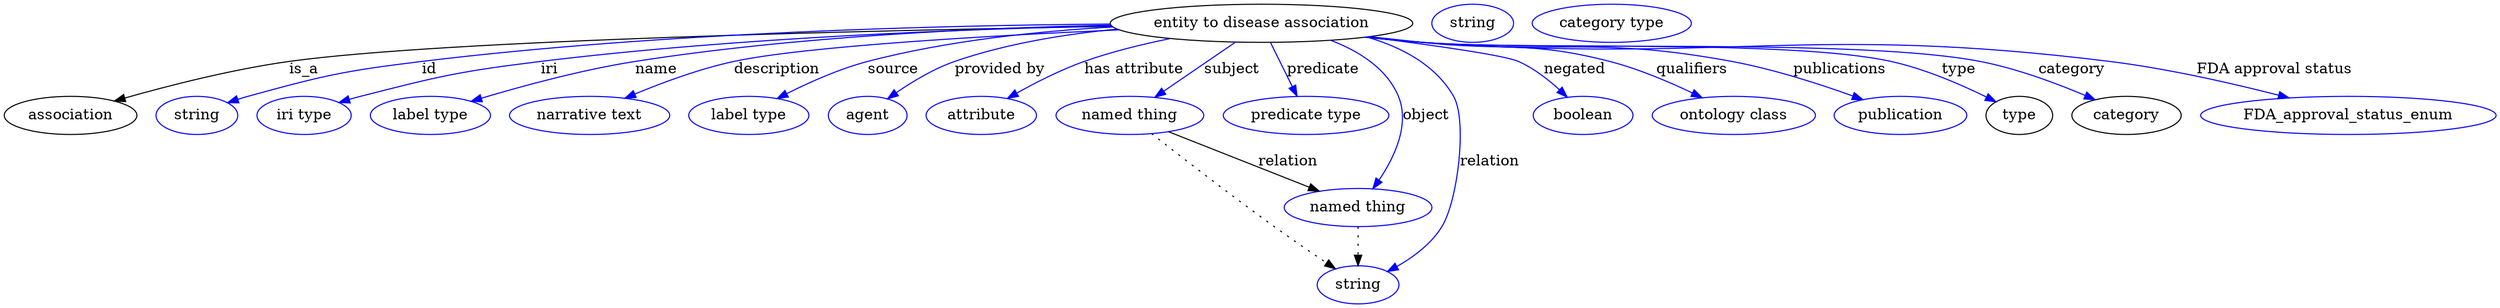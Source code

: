 digraph {
	graph [bb="0,0,2345.5,283"];
	node [label="\N"];
	"entity to disease association"	[height=0.5,
		label="entity to disease association",
		pos="1184.4,265",
		width=3.9538];
	association	[height=0.5,
		pos="62.394,178",
		width=1.7332];
	"entity to disease association" -> association	[label=is_a,
		lp="282.39,221.5",
		pos="e,103.74,191.62 1043.5,262.06 824.85,258.46 413.71,249.2 268.39,229 214.85,221.56 154.93,206.19 113.58,194.45"];
	id	[color=blue,
		height=0.5,
		label=string,
		pos="181.39,178",
		width=1.0652];
	"entity to disease association" -> id	[color=blue,
		label=id,
		lp="400.39,221.5",
		pos="e,210.37,190.01 1042,264.3 883.25,263.1 619.05,256.53 393.39,229 319.59,220 301.06,215.79 229.39,196 226.28,195.14 223.08,194.18 \
219.89,193.17",
		style=solid];
	iri	[color=blue,
		height=0.5,
		label="iri type",
		pos="282.39,178",
		width=1.2277];
	"entity to disease association" -> iri	[color=blue,
		label=iri,
		lp="513.39,221.5",
		pos="e,315.3,190.22 1043.1,262.48 905.43,259.64 690.37,251.61 505.39,229 429,219.66 409.95,215.12 335.39,196 332.02,195.13 328.54,194.17 \
325.05,193.16",
		style=solid];
	name	[color=blue,
		height=0.5,
		label="label type",
		pos="401.39,178",
		width=1.5707];
	"entity to disease association" -> name	[color=blue,
		label=name,
		lp="614.39,221.5",
		pos="e,439.74,191.29 1042.6,263.29 922.57,260.85 746.31,252.95 594.39,229 544.33,221.11 488.4,205.89 449.69,194.3",
		style=solid];
	description	[color=blue,
		height=0.5,
		label="narrative text",
		pos="551.39,178",
		width=2.0943];
	"entity to disease association" -> description	[color=blue,
		label=description,
		lp="727.89,221.5",
		pos="e,584.7,194.26 1050.4,258.81 927.32,253.27 754.1,243.31 687.39,229 655.19,222.09 620.36,209.17 594,198.2",
		style=solid];
	source	[color=blue,
		height=0.5,
		label="label type",
		pos="701.39,178",
		width=1.5707];
	"entity to disease association" -> source	[color=blue,
		label=source,
		lp="837.39,221.5",
		pos="e,728.1,193.91 1044.7,261.54 974.33,257.62 888.32,248.69 813.39,229 786.84,222.02 758.63,209.39 737.16,198.57",
		style=solid];
	"provided by"	[color=blue,
		height=0.5,
		label=agent,
		pos="813.39,178",
		width=1.0291];
	"entity to disease association" -> "provided by"	[color=blue,
		label="provided by",
		lp="937.89,221.5",
		pos="e,832.09,193.63 1048.6,259.52 999.32,254.8 943.86,245.82 895.39,229 875.77,222.19 855.83,210.17 840.53,199.62",
		style=solid];
	"has attribute"	[color=blue,
		height=0.5,
		label=attribute,
		pos="920.39,178",
		width=1.4443];
	"entity to disease association" -> "has attribute"	[color=blue,
		label="has attribute",
		lp="1064.4,221.5",
		pos="e,945.09,194.09 1098.6,250.63 1072.2,245.28 1043.2,238.17 1017.4,229 995.5,221.22 972.33,209.43 954.12,199.24",
		style=solid];
	subject	[color=blue,
		height=0.5,
		label="named thing",
		pos="1060.4,178",
		width=1.9318];
	"entity to disease association" -> subject	[color=blue,
		label=subject,
		lp="1156.4,221.5",
		pos="e,1084,195.18 1159.9,247.21 1140.5,233.94 1113.4,215.32 1092.3,200.88",
		style=solid];
	predicate	[color=blue,
		height=0.5,
		label="predicate type",
		pos="1226.4,178",
		width=2.1665];
	"entity to disease association" -> predicate	[color=blue,
		label=predicate,
		lp="1242.4,221.5",
		pos="e,1217.9,196.18 1192.9,246.8 1198.8,234.93 1206.7,218.93 1213.3,205.45",
		style=solid];
	object	[color=blue,
		height=0.5,
		label="named thing",
		pos="1275.4,91",
		width=1.9318];
	"entity to disease association" -> object	[color=blue,
		label=object,
		lp="1339.4,178",
		pos="e,1289.3,108.74 1249.6,248.92 1275.8,238.92 1302.4,222.55 1313.4,196 1324.5,169.31 1309.4,138.11 1295.1,116.9",
		style=solid];
	relation	[color=blue,
		height=0.5,
		label=string,
		pos="1275.4,18",
		width=1.0652];
	"entity to disease association" -> relation	[color=blue,
		label=relation,
		lp="1399.4,134.5",
		pos="e,1303,30.567 1283.6,252.06 1316.2,242.56 1348.4,225.73 1365.4,196 1378.4,173.24 1369.4,97.554 1354.4,73 1344.5,56.765 1327.6,44.249 \
1312,35.373",
		style=solid];
	negated	[color=blue,
		height=0.5,
		label=boolean,
		pos="1487.4,178",
		width=1.2999];
	"entity to disease association" -> negated	[color=blue,
		label=negated,
		lp="1479.4,221.5",
		pos="e,1472.5,195.25 1284,252.14 1344.7,244.48 1413.1,234.86 1426.4,229 1440.7,222.69 1454.4,212.05 1465.2,202.21",
		style=solid];
	qualifiers	[color=blue,
		height=0.5,
		label="ontology class",
		pos="1628.4,178",
		width=2.1304];
	"entity to disease association" -> qualifiers	[color=blue,
		label=qualifiers,
		lp="1588.9,221.5",
		pos="e,1598.8,194.77 1286.6,252.44 1303.2,250.59 1320.3,248.72 1336.4,247 1414.6,238.63 1436.3,248.79 1512.4,229 1539.1,222.04 1567.7,\
209.82 1589.7,199.21",
		style=solid];
	publications	[color=blue,
		height=0.5,
		label=publication,
		pos="1785.4,178",
		width=1.7332];
	"entity to disease association" -> publications	[color=blue,
		label=publications,
		lp="1728.4,221.5",
		pos="e,1750,192.85 1284.1,252.14 1301.5,250.27 1319.5,248.47 1336.4,247 1465,235.82 1499.4,252.54 1626.4,229 1665.7,221.72 1708.8,207.75 \
1740.3,196.42",
		style=solid];
	type	[height=0.5,
		pos="1897.4,178",
		width=0.86659];
	"entity to disease association" -> type	[color=blue,
		label=type,
		lp="1840.4,221.5",
		pos="e,1875.4,190.86 1282.8,251.97 1300.6,250.08 1319.1,248.32 1336.4,247 1434,239.56 1680.8,249.98 1776.4,229 1808.2,222.02 1842.3,207.19 \
1866.2,195.49",
		style=solid];
	category	[height=0.5,
		pos="1998.4,178",
		width=1.4263];
	"entity to disease association" -> category	[color=blue,
		label=category,
		lp="1946.9,221.5",
		pos="e,1968.7,192.82 1282.4,251.92 1300.3,250.02 1318.9,248.28 1336.4,247 1452.6,238.52 1746,251.12 1860.4,229 1894.8,222.34 1932.1,208.4 \
1959.2,196.92",
		style=solid];
	"FDA approval status"	[color=blue,
		height=0.5,
		label=FDA_approval_status_enum,
		pos="2206.4,178",
		width=3.8635];
	"entity to disease association" -> "FDA approval status"	[color=blue,
		label="FDA approval status",
		lp="2136.9,221.5",
		pos="e,2150.8,194.54 1282,251.86 1300.1,249.97 1318.8,248.23 1336.4,247 1622.9,227.02 1697.4,264.45 1982.4,229 2036.4,222.28 2096.6,208.48 \
2141,197.08",
		style=solid];
	subject -> object	[label=relation,
		lp="1209.4,134.5",
		pos="e,1238.7,106.49 1096.9,162.58 1133.4,148.14 1189.7,125.87 1229.3,110.22"];
	subject -> relation	[pos="e,1254.1,33.137 1080.9,160.8 1107.3,140.04 1154.7,103.14 1196.4,73 1212.5,61.361 1230.8,48.817 1245.7,38.752",
		style=dotted];
	object -> relation	[pos="e,1275.4,36.029 1275.4,72.813 1275.4,64.789 1275.4,55.047 1275.4,46.069",
		style=dotted];
	association_type	[color=blue,
		height=0.5,
		label=string,
		pos="1383.4,265",
		width=1.0652];
	association_category	[color=blue,
		height=0.5,
		label="category type",
		pos="1514.4,265",
		width=2.0762];
}
